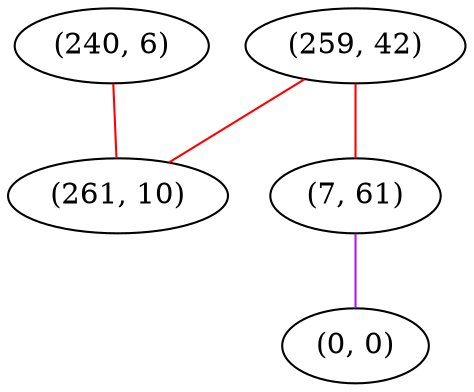 graph "" {
"(240, 6)";
"(259, 42)";
"(7, 61)";
"(261, 10)";
"(0, 0)";
"(240, 6)" -- "(261, 10)"  [color=red, key=0, weight=1];
"(259, 42)" -- "(7, 61)"  [color=red, key=0, weight=1];
"(259, 42)" -- "(261, 10)"  [color=red, key=0, weight=1];
"(7, 61)" -- "(0, 0)"  [color=purple, key=0, weight=4];
}
